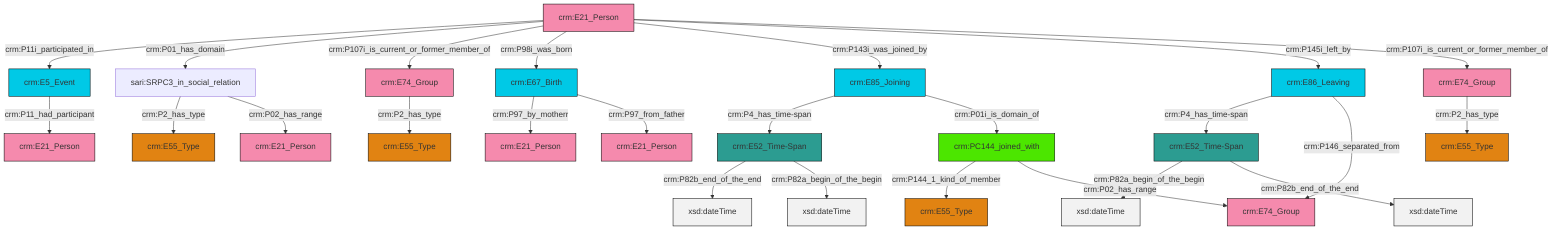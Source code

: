 graph TD
classDef Literal fill:#f2f2f2,stroke:#000000;
classDef CRM_Entity fill:#FFFFFF,stroke:#000000;
classDef Temporal_Entity fill:#00C9E6, stroke:#000000;
classDef Type fill:#E18312, stroke:#000000;
classDef Time-Span fill:#2C9C91, stroke:#000000;
classDef Appellation fill:#FFEB7F, stroke:#000000;
classDef Place fill:#008836, stroke:#000000;
classDef Persistent_Item fill:#B266B2, stroke:#000000;
classDef Conceptual_Object fill:#FFD700, stroke:#000000;
classDef Physical_Thing fill:#D2B48C, stroke:#000000;
classDef Actor fill:#f58aad, stroke:#000000;
classDef PC_Classes fill:#4ce600, stroke:#000000;
classDef Multi fill:#cccccc,stroke:#000000;

2["crm:E67_Birth"]:::Temporal_Entity -->|crm:P97_by_motherr| 3["crm:E21_Person"]:::Actor
4["crm:E85_Joining"]:::Temporal_Entity -->|crm:P4_has_time-span| 5["crm:E52_Time-Span"]:::Time-Span
6["crm:E5_Event"]:::Temporal_Entity -->|crm:P11_had_participant| 7["crm:E21_Person"]:::Actor
8["sari:SRPC3_in_social_relation"]:::Default -->|crm:P2_has_type| 9["crm:E55_Type"]:::Type
10["crm:E52_Time-Span"]:::Time-Span -->|crm:P82a_begin_of_the_begin| 11[xsd:dateTime]:::Literal
16["crm:E21_Person"]:::Actor -->|crm:P11i_participated_in| 6["crm:E5_Event"]:::Temporal_Entity
16["crm:E21_Person"]:::Actor -->|crm:P01_has_domain| 8["sari:SRPC3_in_social_relation"]:::Default
21["crm:E86_Leaving"]:::Temporal_Entity -->|crm:P4_has_time-span| 10["crm:E52_Time-Span"]:::Time-Span
24["crm:PC144_joined_with"]:::PC_Classes -->|crm:P144_1_kind_of_member| 25["crm:E55_Type"]:::Type
16["crm:E21_Person"]:::Actor -->|crm:P107i_is_current_or_former_member_of| 27["crm:E74_Group"]:::Actor
5["crm:E52_Time-Span"]:::Time-Span -->|crm:P82b_end_of_the_end| 28[xsd:dateTime]:::Literal
27["crm:E74_Group"]:::Actor -->|crm:P2_has_type| 14["crm:E55_Type"]:::Type
5["crm:E52_Time-Span"]:::Time-Span -->|crm:P82a_begin_of_the_begin| 31[xsd:dateTime]:::Literal
21["crm:E86_Leaving"]:::Temporal_Entity -->|crm:P146_separated_from| 22["crm:E74_Group"]:::Actor
10["crm:E52_Time-Span"]:::Time-Span -->|crm:P82b_end_of_the_end| 36[xsd:dateTime]:::Literal
2["crm:E67_Birth"]:::Temporal_Entity -->|crm:P97_from_father| 29["crm:E21_Person"]:::Actor
4["crm:E85_Joining"]:::Temporal_Entity -->|crm:P01i_is_domain_of| 24["crm:PC144_joined_with"]:::PC_Classes
8["sari:SRPC3_in_social_relation"]:::Default -->|crm:P02_has_range| 12["crm:E21_Person"]:::Actor
16["crm:E21_Person"]:::Actor -->|crm:P98i_was_born| 2["crm:E67_Birth"]:::Temporal_Entity
24["crm:PC144_joined_with"]:::PC_Classes -->|crm:P02_has_range| 22["crm:E74_Group"]:::Actor
16["crm:E21_Person"]:::Actor -->|crm:P143i_was_joined_by| 4["crm:E85_Joining"]:::Temporal_Entity
16["crm:E21_Person"]:::Actor -->|crm:P145i_left_by| 21["crm:E86_Leaving"]:::Temporal_Entity
0["crm:E74_Group"]:::Actor -->|crm:P2_has_type| 19["crm:E55_Type"]:::Type
16["crm:E21_Person"]:::Actor -->|crm:P107i_is_current_or_former_member_of| 0["crm:E74_Group"]:::Actor
